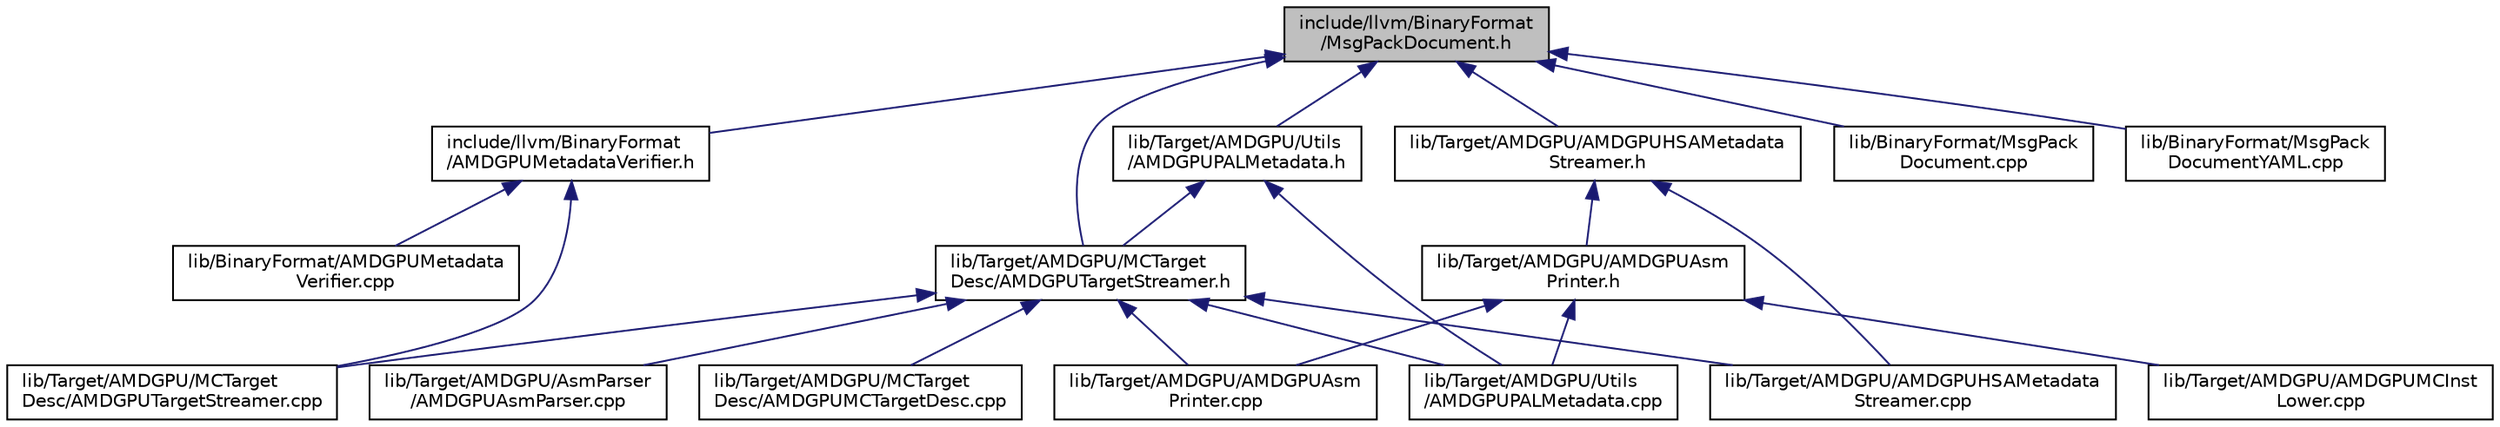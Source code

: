 digraph "include/llvm/BinaryFormat/MsgPackDocument.h"
{
 // LATEX_PDF_SIZE
  bgcolor="transparent";
  edge [fontname="Helvetica",fontsize="10",labelfontname="Helvetica",labelfontsize="10"];
  node [fontname="Helvetica",fontsize="10",shape="box"];
  Node1 [label="include/llvm/BinaryFormat\l/MsgPackDocument.h",height=0.2,width=0.4,color="black", fillcolor="grey75", style="filled", fontcolor="black",tooltip=" "];
  Node1 -> Node2 [dir="back",color="midnightblue",fontsize="10",style="solid",fontname="Helvetica"];
  Node2 [label="include/llvm/BinaryFormat\l/AMDGPUMetadataVerifier.h",height=0.2,width=0.4,color="black",URL="$AMDGPUMetadataVerifier_8h.html",tooltip="This is a verifier for AMDGPU HSA metadata, which can verify both well-typed metadata and untyped met..."];
  Node2 -> Node3 [dir="back",color="midnightblue",fontsize="10",style="solid",fontname="Helvetica"];
  Node3 [label="lib/BinaryFormat/AMDGPUMetadata\lVerifier.cpp",height=0.2,width=0.4,color="black",URL="$AMDGPUMetadataVerifier_8cpp.html",tooltip="Implements a verifier for AMDGPU HSA metadata."];
  Node2 -> Node4 [dir="back",color="midnightblue",fontsize="10",style="solid",fontname="Helvetica"];
  Node4 [label="lib/Target/AMDGPU/MCTarget\lDesc/AMDGPUTargetStreamer.cpp",height=0.2,width=0.4,color="black",URL="$AMDGPUTargetStreamer_8cpp.html",tooltip=" "];
  Node1 -> Node5 [dir="back",color="midnightblue",fontsize="10",style="solid",fontname="Helvetica"];
  Node5 [label="lib/BinaryFormat/MsgPack\lDocument.cpp",height=0.2,width=0.4,color="black",URL="$MsgPackDocument_8cpp.html",tooltip=" "];
  Node1 -> Node6 [dir="back",color="midnightblue",fontsize="10",style="solid",fontname="Helvetica"];
  Node6 [label="lib/BinaryFormat/MsgPack\lDocumentYAML.cpp",height=0.2,width=0.4,color="black",URL="$MsgPackDocumentYAML_8cpp.html",tooltip=" "];
  Node1 -> Node7 [dir="back",color="midnightblue",fontsize="10",style="solid",fontname="Helvetica"];
  Node7 [label="lib/Target/AMDGPU/AMDGPUHSAMetadata\lStreamer.h",height=0.2,width=0.4,color="black",URL="$AMDGPUHSAMetadataStreamer_8h.html",tooltip="AMDGPU HSA Metadata Streamer."];
  Node7 -> Node8 [dir="back",color="midnightblue",fontsize="10",style="solid",fontname="Helvetica"];
  Node8 [label="lib/Target/AMDGPU/AMDGPUAsm\lPrinter.h",height=0.2,width=0.4,color="black",URL="$AMDGPUAsmPrinter_8h.html",tooltip="AMDGPU Assembly printer class."];
  Node8 -> Node9 [dir="back",color="midnightblue",fontsize="10",style="solid",fontname="Helvetica"];
  Node9 [label="lib/Target/AMDGPU/AMDGPUAsm\lPrinter.cpp",height=0.2,width=0.4,color="black",URL="$AMDGPUAsmPrinter_8cpp.html",tooltip="The AMDGPUAsmPrinter is used to print both assembly string and also binary code."];
  Node8 -> Node10 [dir="back",color="midnightblue",fontsize="10",style="solid",fontname="Helvetica"];
  Node10 [label="lib/Target/AMDGPU/AMDGPUMCInst\lLower.cpp",height=0.2,width=0.4,color="black",URL="$AMDGPUMCInstLower_8cpp.html",tooltip="Code to lower AMDGPU MachineInstrs to their corresponding MCInst."];
  Node8 -> Node11 [dir="back",color="midnightblue",fontsize="10",style="solid",fontname="Helvetica"];
  Node11 [label="lib/Target/AMDGPU/Utils\l/AMDGPUPALMetadata.cpp",height=0.2,width=0.4,color="black",URL="$AMDGPUPALMetadata_8cpp.html",tooltip="This class has methods called by AMDGPUAsmPrinter to accumulate and print the PAL metadata."];
  Node7 -> Node12 [dir="back",color="midnightblue",fontsize="10",style="solid",fontname="Helvetica"];
  Node12 [label="lib/Target/AMDGPU/AMDGPUHSAMetadata\lStreamer.cpp",height=0.2,width=0.4,color="black",URL="$AMDGPUHSAMetadataStreamer_8cpp.html",tooltip="AMDGPU HSA Metadata Streamer."];
  Node1 -> Node13 [dir="back",color="midnightblue",fontsize="10",style="solid",fontname="Helvetica"];
  Node13 [label="lib/Target/AMDGPU/MCTarget\lDesc/AMDGPUTargetStreamer.h",height=0.2,width=0.4,color="black",URL="$AMDGPUTargetStreamer_8h.html",tooltip=" "];
  Node13 -> Node9 [dir="back",color="midnightblue",fontsize="10",style="solid",fontname="Helvetica"];
  Node13 -> Node12 [dir="back",color="midnightblue",fontsize="10",style="solid",fontname="Helvetica"];
  Node13 -> Node14 [dir="back",color="midnightblue",fontsize="10",style="solid",fontname="Helvetica"];
  Node14 [label="lib/Target/AMDGPU/AsmParser\l/AMDGPUAsmParser.cpp",height=0.2,width=0.4,color="black",URL="$AMDGPUAsmParser_8cpp.html",tooltip=" "];
  Node13 -> Node15 [dir="back",color="midnightblue",fontsize="10",style="solid",fontname="Helvetica"];
  Node15 [label="lib/Target/AMDGPU/MCTarget\lDesc/AMDGPUMCTargetDesc.cpp",height=0.2,width=0.4,color="black",URL="$AMDGPUMCTargetDesc_8cpp.html",tooltip="This file provides AMDGPU specific target descriptions."];
  Node13 -> Node4 [dir="back",color="midnightblue",fontsize="10",style="solid",fontname="Helvetica"];
  Node13 -> Node11 [dir="back",color="midnightblue",fontsize="10",style="solid",fontname="Helvetica"];
  Node1 -> Node16 [dir="back",color="midnightblue",fontsize="10",style="solid",fontname="Helvetica"];
  Node16 [label="lib/Target/AMDGPU/Utils\l/AMDGPUPALMetadata.h",height=0.2,width=0.4,color="black",URL="$AMDGPUPALMetadata_8h.html",tooltip="PAL metadata handling."];
  Node16 -> Node13 [dir="back",color="midnightblue",fontsize="10",style="solid",fontname="Helvetica"];
  Node16 -> Node11 [dir="back",color="midnightblue",fontsize="10",style="solid",fontname="Helvetica"];
}
